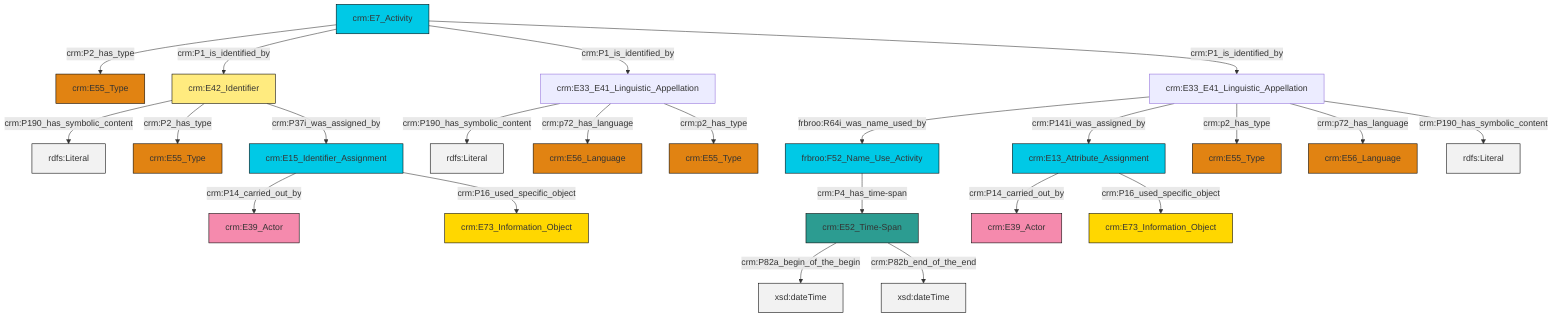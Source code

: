 graph TD
classDef Literal fill:#f2f2f2,stroke:#000000;
classDef CRM_Entity fill:#FFFFFF,stroke:#000000;
classDef Temporal_Entity fill:#00C9E6, stroke:#000000;
classDef Type fill:#E18312, stroke:#000000;
classDef Time-Span fill:#2C9C91, stroke:#000000;
classDef Appellation fill:#FFEB7F, stroke:#000000;
classDef Place fill:#008836, stroke:#000000;
classDef Persistent_Item fill:#B266B2, stroke:#000000;
classDef Conceptual_Object fill:#FFD700, stroke:#000000;
classDef Physical_Thing fill:#D2B48C, stroke:#000000;
classDef Actor fill:#f58aad, stroke:#000000;
classDef PC_Classes fill:#4ce600, stroke:#000000;
classDef Multi fill:#cccccc,stroke:#000000;

4["frbroo:F52_Name_Use_Activity"]:::Temporal_Entity -->|crm:P4_has_time-span| 5["crm:E52_Time-Span"]:::Time-Span
6["crm:E13_Attribute_Assignment"]:::Temporal_Entity -->|crm:P14_carried_out_by| 7["crm:E39_Actor"]:::Actor
6["crm:E13_Attribute_Assignment"]:::Temporal_Entity -->|crm:P16_used_specific_object| 2["crm:E73_Information_Object"]:::Conceptual_Object
5["crm:E52_Time-Span"]:::Time-Span -->|crm:P82a_begin_of_the_begin| 12[xsd:dateTime]:::Literal
10["crm:E42_Identifier"]:::Appellation -->|crm:P190_has_symbolic_content| 17[rdfs:Literal]:::Literal
20["crm:E15_Identifier_Assignment"]:::Temporal_Entity -->|crm:P14_carried_out_by| 0["crm:E39_Actor"]:::Actor
21["crm:E33_E41_Linguistic_Appellation"]:::Default -->|frbroo:R64i_was_name_used_by| 4["frbroo:F52_Name_Use_Activity"]:::Temporal_Entity
10["crm:E42_Identifier"]:::Appellation -->|crm:P2_has_type| 22["crm:E55_Type"]:::Type
23["crm:E7_Activity"]:::Temporal_Entity -->|crm:P2_has_type| 18["crm:E55_Type"]:::Type
23["crm:E7_Activity"]:::Temporal_Entity -->|crm:P1_is_identified_by| 10["crm:E42_Identifier"]:::Appellation
20["crm:E15_Identifier_Assignment"]:::Temporal_Entity -->|crm:P16_used_specific_object| 27["crm:E73_Information_Object"]:::Conceptual_Object
21["crm:E33_E41_Linguistic_Appellation"]:::Default -->|crm:P141i_was_assigned_by| 6["crm:E13_Attribute_Assignment"]:::Temporal_Entity
8["crm:E33_E41_Linguistic_Appellation"]:::Default -->|crm:P190_has_symbolic_content| 31[rdfs:Literal]:::Literal
5["crm:E52_Time-Span"]:::Time-Span -->|crm:P82b_end_of_the_end| 32[xsd:dateTime]:::Literal
21["crm:E33_E41_Linguistic_Appellation"]:::Default -->|crm:p2_has_type| 34["crm:E55_Type"]:::Type
23["crm:E7_Activity"]:::Temporal_Entity -->|crm:P1_is_identified_by| 8["crm:E33_E41_Linguistic_Appellation"]:::Default
10["crm:E42_Identifier"]:::Appellation -->|crm:P37i_was_assigned_by| 20["crm:E15_Identifier_Assignment"]:::Temporal_Entity
21["crm:E33_E41_Linguistic_Appellation"]:::Default -->|crm:p72_has_language| 28["crm:E56_Language"]:::Type
8["crm:E33_E41_Linguistic_Appellation"]:::Default -->|crm:p72_has_language| 13["crm:E56_Language"]:::Type
8["crm:E33_E41_Linguistic_Appellation"]:::Default -->|crm:p2_has_type| 15["crm:E55_Type"]:::Type
23["crm:E7_Activity"]:::Temporal_Entity -->|crm:P1_is_identified_by| 21["crm:E33_E41_Linguistic_Appellation"]:::Default
21["crm:E33_E41_Linguistic_Appellation"]:::Default -->|crm:P190_has_symbolic_content| 41[rdfs:Literal]:::Literal